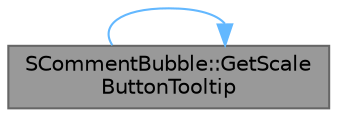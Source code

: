 digraph "SCommentBubble::GetScaleButtonTooltip"
{
 // INTERACTIVE_SVG=YES
 // LATEX_PDF_SIZE
  bgcolor="transparent";
  edge [fontname=Helvetica,fontsize=10,labelfontname=Helvetica,labelfontsize=10];
  node [fontname=Helvetica,fontsize=10,shape=box,height=0.2,width=0.4];
  rankdir="LR";
  Node1 [id="Node000001",label="SCommentBubble::GetScale\lButtonTooltip",height=0.2,width=0.4,color="gray40", fillcolor="grey60", style="filled", fontcolor="black",tooltip="Returns the current scale button tooltip."];
  Node1 -> Node1 [id="edge1_Node000001_Node000001",color="steelblue1",style="solid",tooltip=" "];
}
